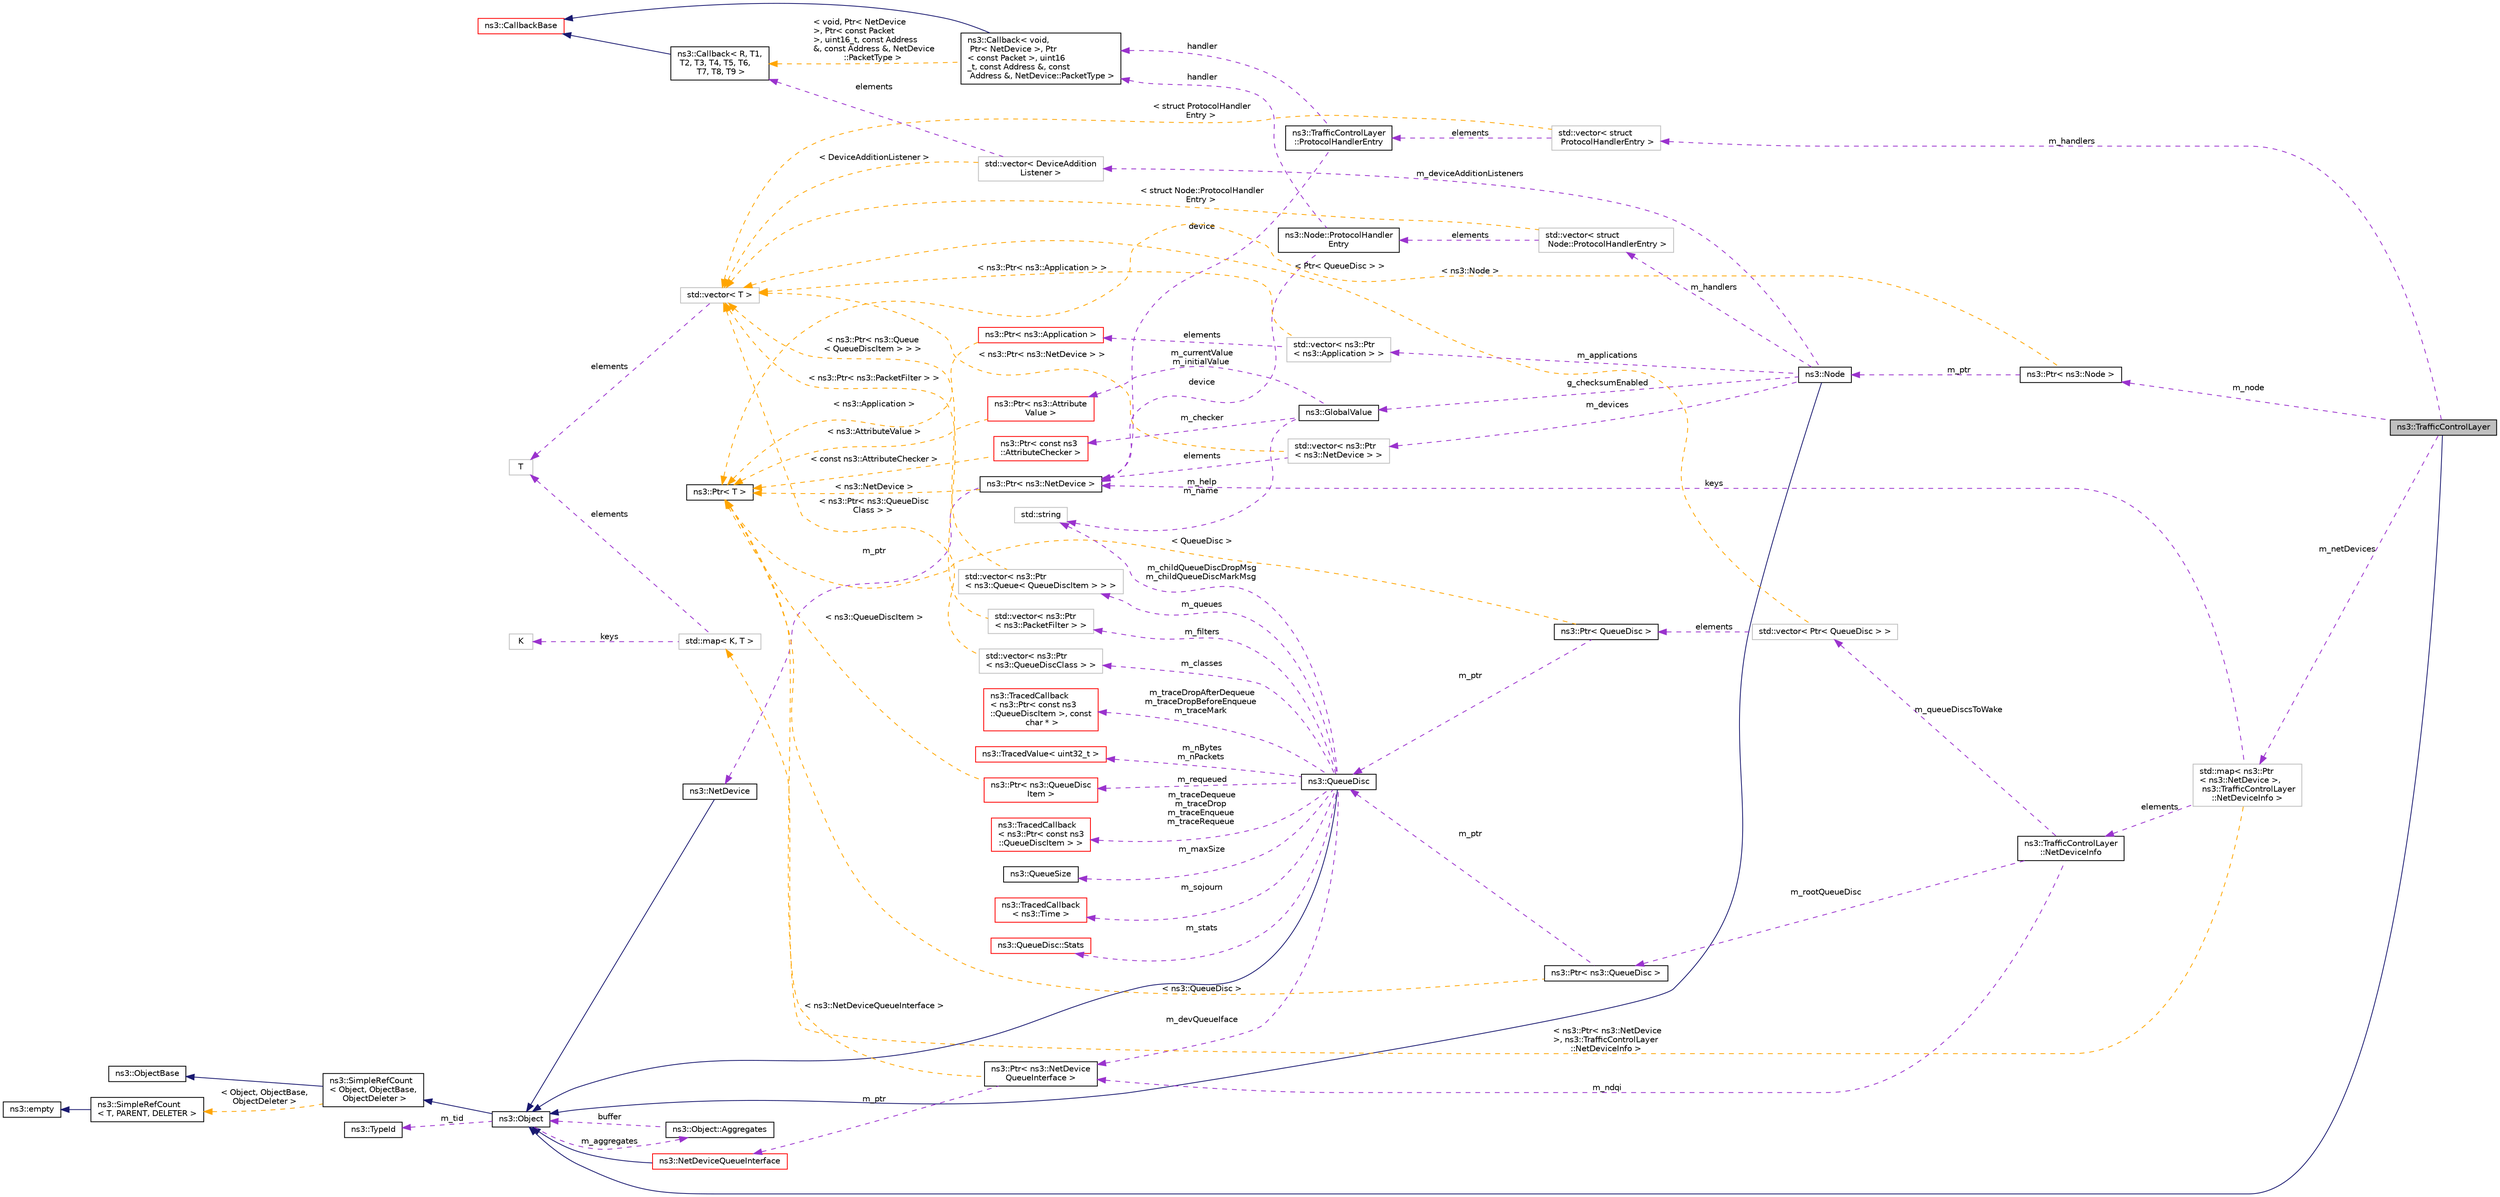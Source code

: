 digraph "ns3::TrafficControlLayer"
{
 // LATEX_PDF_SIZE
  edge [fontname="Helvetica",fontsize="10",labelfontname="Helvetica",labelfontsize="10"];
  node [fontname="Helvetica",fontsize="10",shape=record];
  rankdir="LR";
  Node1 [label="ns3::TrafficControlLayer",height=0.2,width=0.4,color="black", fillcolor="grey75", style="filled", fontcolor="black",tooltip="Introspection did not find any typical Config paths."];
  Node2 -> Node1 [dir="back",color="midnightblue",fontsize="10",style="solid",fontname="Helvetica"];
  Node2 [label="ns3::Object",height=0.2,width=0.4,color="black", fillcolor="white", style="filled",URL="$classns3_1_1_object.html",tooltip="A base class which provides memory management and object aggregation."];
  Node3 -> Node2 [dir="back",color="midnightblue",fontsize="10",style="solid",fontname="Helvetica"];
  Node3 [label="ns3::SimpleRefCount\l\< Object, ObjectBase,\l ObjectDeleter \>",height=0.2,width=0.4,color="black", fillcolor="white", style="filled",URL="$classns3_1_1_simple_ref_count.html",tooltip=" "];
  Node4 -> Node3 [dir="back",color="midnightblue",fontsize="10",style="solid",fontname="Helvetica"];
  Node4 [label="ns3::ObjectBase",height=0.2,width=0.4,color="black", fillcolor="white", style="filled",URL="$classns3_1_1_object_base.html",tooltip="Anchor the ns-3 type and attribute system."];
  Node5 -> Node3 [dir="back",color="orange",fontsize="10",style="dashed",label=" \< Object, ObjectBase,\l ObjectDeleter \>" ,fontname="Helvetica"];
  Node5 [label="ns3::SimpleRefCount\l\< T, PARENT, DELETER \>",height=0.2,width=0.4,color="black", fillcolor="white", style="filled",URL="$classns3_1_1_simple_ref_count.html",tooltip="A template-based reference counting class."];
  Node6 -> Node5 [dir="back",color="midnightblue",fontsize="10",style="solid",fontname="Helvetica"];
  Node6 [label="ns3::empty",height=0.2,width=0.4,color="black", fillcolor="white", style="filled",URL="$classns3_1_1empty.html",tooltip="make Callback use a separate empty type"];
  Node7 -> Node2 [dir="back",color="darkorchid3",fontsize="10",style="dashed",label=" m_tid" ,fontname="Helvetica"];
  Node7 [label="ns3::TypeId",height=0.2,width=0.4,color="black", fillcolor="white", style="filled",URL="$classns3_1_1_type_id.html",tooltip="a unique identifier for an interface."];
  Node8 -> Node2 [dir="back",color="darkorchid3",fontsize="10",style="dashed",label=" m_aggregates" ,fontname="Helvetica"];
  Node8 [label="ns3::Object::Aggregates",height=0.2,width=0.4,color="black", fillcolor="white", style="filled",URL="$structns3_1_1_object_1_1_aggregates.html",tooltip="The list of Objects aggregated to this one."];
  Node2 -> Node8 [dir="back",color="darkorchid3",fontsize="10",style="dashed",label=" buffer" ,fontname="Helvetica"];
  Node9 -> Node1 [dir="back",color="darkorchid3",fontsize="10",style="dashed",label=" m_netDevices" ,fontname="Helvetica"];
  Node9 [label="std::map\< ns3::Ptr\l\< ns3::NetDevice \>,\l ns3::TrafficControlLayer\l::NetDeviceInfo \>",height=0.2,width=0.4,color="grey75", fillcolor="white", style="filled",tooltip=" "];
  Node10 -> Node9 [dir="back",color="darkorchid3",fontsize="10",style="dashed",label=" keys" ,fontname="Helvetica"];
  Node10 [label="ns3::Ptr\< ns3::NetDevice \>",height=0.2,width=0.4,color="black", fillcolor="white", style="filled",URL="$classns3_1_1_ptr.html",tooltip=" "];
  Node11 -> Node10 [dir="back",color="darkorchid3",fontsize="10",style="dashed",label=" m_ptr" ,fontname="Helvetica"];
  Node11 [label="ns3::NetDevice",height=0.2,width=0.4,color="black", fillcolor="white", style="filled",URL="$classns3_1_1_net_device.html",tooltip="Network layer to device interface."];
  Node2 -> Node11 [dir="back",color="midnightblue",fontsize="10",style="solid",fontname="Helvetica"];
  Node12 -> Node10 [dir="back",color="orange",fontsize="10",style="dashed",label=" \< ns3::NetDevice \>" ,fontname="Helvetica"];
  Node12 [label="ns3::Ptr\< T \>",height=0.2,width=0.4,color="black", fillcolor="white", style="filled",URL="$classns3_1_1_ptr.html",tooltip="Smart pointer class similar to boost::intrusive_ptr."];
  Node13 -> Node9 [dir="back",color="darkorchid3",fontsize="10",style="dashed",label=" elements" ,fontname="Helvetica"];
  Node13 [label="ns3::TrafficControlLayer\l::NetDeviceInfo",height=0.2,width=0.4,color="black", fillcolor="white", style="filled",URL="$structns3_1_1_traffic_control_layer_1_1_net_device_info.html",tooltip="Information to store for each device."];
  Node14 -> Node13 [dir="back",color="darkorchid3",fontsize="10",style="dashed",label=" m_rootQueueDisc" ,fontname="Helvetica"];
  Node14 [label="ns3::Ptr\< ns3::QueueDisc \>",height=0.2,width=0.4,color="black", fillcolor="white", style="filled",URL="$classns3_1_1_ptr.html",tooltip=" "];
  Node15 -> Node14 [dir="back",color="darkorchid3",fontsize="10",style="dashed",label=" m_ptr" ,fontname="Helvetica"];
  Node15 [label="ns3::QueueDisc",height=0.2,width=0.4,color="black", fillcolor="white", style="filled",URL="$classns3_1_1_queue_disc.html",tooltip="QueueDisc is an abstract base class providing the interface and implementing the operations common to..."];
  Node2 -> Node15 [dir="back",color="midnightblue",fontsize="10",style="solid",fontname="Helvetica"];
  Node16 -> Node15 [dir="back",color="darkorchid3",fontsize="10",style="dashed",label=" m_queues" ,fontname="Helvetica"];
  Node16 [label="std::vector\< ns3::Ptr\l\< ns3::Queue\< QueueDiscItem \> \> \>",height=0.2,width=0.4,color="grey75", fillcolor="white", style="filled",tooltip=" "];
  Node19 -> Node16 [dir="back",color="orange",fontsize="10",style="dashed",label=" \< ns3::Ptr\< ns3::Queue\l\< QueueDiscItem \> \> \>" ,fontname="Helvetica"];
  Node19 [label="std::vector\< T \>",height=0.2,width=0.4,color="grey75", fillcolor="white", style="filled",tooltip=" "];
  Node20 -> Node19 [dir="back",color="darkorchid3",fontsize="10",style="dashed",label=" elements" ,fontname="Helvetica"];
  Node20 [label="T",height=0.2,width=0.4,color="grey75", fillcolor="white", style="filled",tooltip=" "];
  Node21 -> Node15 [dir="back",color="darkorchid3",fontsize="10",style="dashed",label=" m_traceDequeue\nm_traceDrop\nm_traceEnqueue\nm_traceRequeue" ,fontname="Helvetica"];
  Node21 [label="ns3::TracedCallback\l\< ns3::Ptr\< const ns3\l::QueueDiscItem \> \>",height=0.2,width=0.4,color="red", fillcolor="white", style="filled",URL="$classns3_1_1_traced_callback.html",tooltip=" "];
  Node31 -> Node15 [dir="back",color="darkorchid3",fontsize="10",style="dashed",label=" m_maxSize" ,fontname="Helvetica"];
  Node31 [label="ns3::QueueSize",height=0.2,width=0.4,color="black", fillcolor="white", style="filled",URL="$classns3_1_1_queue_size.html",tooltip="Class for representing queue sizes."];
  Node32 -> Node15 [dir="back",color="darkorchid3",fontsize="10",style="dashed",label=" m_filters" ,fontname="Helvetica"];
  Node32 [label="std::vector\< ns3::Ptr\l\< ns3::PacketFilter \> \>",height=0.2,width=0.4,color="grey75", fillcolor="white", style="filled",tooltip=" "];
  Node19 -> Node32 [dir="back",color="orange",fontsize="10",style="dashed",label=" \< ns3::Ptr\< ns3::PacketFilter \> \>" ,fontname="Helvetica"];
  Node35 -> Node15 [dir="back",color="darkorchid3",fontsize="10",style="dashed",label=" m_requeued" ,fontname="Helvetica"];
  Node35 [label="ns3::Ptr\< ns3::QueueDisc\lItem \>",height=0.2,width=0.4,color="red", fillcolor="white", style="filled",URL="$classns3_1_1_ptr.html",tooltip=" "];
  Node12 -> Node35 [dir="back",color="orange",fontsize="10",style="dashed",label=" \< ns3::QueueDiscItem \>" ,fontname="Helvetica"];
  Node60 -> Node15 [dir="back",color="darkorchid3",fontsize="10",style="dashed",label=" m_classes" ,fontname="Helvetica"];
  Node60 [label="std::vector\< ns3::Ptr\l\< ns3::QueueDiscClass \> \>",height=0.2,width=0.4,color="grey75", fillcolor="white", style="filled",tooltip=" "];
  Node19 -> Node60 [dir="back",color="orange",fontsize="10",style="dashed",label=" \< ns3::Ptr\< ns3::QueueDisc\lClass \> \>" ,fontname="Helvetica"];
  Node63 -> Node15 [dir="back",color="darkorchid3",fontsize="10",style="dashed",label=" m_sojourn" ,fontname="Helvetica"];
  Node63 [label="ns3::TracedCallback\l\< ns3::Time \>",height=0.2,width=0.4,color="red", fillcolor="white", style="filled",URL="$classns3_1_1_traced_callback.html",tooltip=" "];
  Node64 -> Node15 [dir="back",color="darkorchid3",fontsize="10",style="dashed",label=" m_devQueueIface" ,fontname="Helvetica"];
  Node64 [label="ns3::Ptr\< ns3::NetDevice\lQueueInterface \>",height=0.2,width=0.4,color="black", fillcolor="white", style="filled",URL="$classns3_1_1_ptr.html",tooltip=" "];
  Node65 -> Node64 [dir="back",color="darkorchid3",fontsize="10",style="dashed",label=" m_ptr" ,fontname="Helvetica"];
  Node65 [label="ns3::NetDeviceQueueInterface",height=0.2,width=0.4,color="red", fillcolor="white", style="filled",URL="$classns3_1_1_net_device_queue_interface.html",tooltip="Network device transmission queue interface."];
  Node2 -> Node65 [dir="back",color="midnightblue",fontsize="10",style="solid",fontname="Helvetica"];
  Node12 -> Node64 [dir="back",color="orange",fontsize="10",style="dashed",label=" \< ns3::NetDeviceQueueInterface \>" ,fontname="Helvetica"];
  Node84 -> Node15 [dir="back",color="darkorchid3",fontsize="10",style="dashed",label=" m_stats" ,fontname="Helvetica"];
  Node84 [label="ns3::QueueDisc::Stats",height=0.2,width=0.4,color="red", fillcolor="white", style="filled",URL="$structns3_1_1_queue_disc_1_1_stats.html",tooltip="Structure that keeps the queue disc statistics."];
  Node70 -> Node15 [dir="back",color="darkorchid3",fontsize="10",style="dashed",label=" m_childQueueDiscDropMsg\nm_childQueueDiscMarkMsg" ,fontname="Helvetica"];
  Node70 [label="std::string",height=0.2,width=0.4,color="grey75", fillcolor="white", style="filled",tooltip=" "];
  Node88 -> Node15 [dir="back",color="darkorchid3",fontsize="10",style="dashed",label=" m_traceDropAfterDequeue\nm_traceDropBeforeEnqueue\nm_traceMark" ,fontname="Helvetica"];
  Node88 [label="ns3::TracedCallback\l\< ns3::Ptr\< const ns3\l::QueueDiscItem \>, const\l char * \>",height=0.2,width=0.4,color="red", fillcolor="white", style="filled",URL="$classns3_1_1_traced_callback.html",tooltip=" "];
  Node89 -> Node15 [dir="back",color="darkorchid3",fontsize="10",style="dashed",label=" m_nBytes\nm_nPackets" ,fontname="Helvetica"];
  Node89 [label="ns3::TracedValue\< uint32_t \>",height=0.2,width=0.4,color="red", fillcolor="white", style="filled",URL="$classns3_1_1_traced_value.html",tooltip=" "];
  Node12 -> Node14 [dir="back",color="orange",fontsize="10",style="dashed",label=" \< ns3::QueueDisc \>" ,fontname="Helvetica"];
  Node64 -> Node13 [dir="back",color="darkorchid3",fontsize="10",style="dashed",label=" m_ndqi" ,fontname="Helvetica"];
  Node92 -> Node13 [dir="back",color="darkorchid3",fontsize="10",style="dashed",label=" m_queueDiscsToWake" ,fontname="Helvetica"];
  Node92 [label="std::vector\< Ptr\< QueueDisc \> \>",height=0.2,width=0.4,color="grey75", fillcolor="white", style="filled",tooltip=" "];
  Node93 -> Node92 [dir="back",color="darkorchid3",fontsize="10",style="dashed",label=" elements" ,fontname="Helvetica"];
  Node93 [label="ns3::Ptr\< QueueDisc \>",height=0.2,width=0.4,color="black", fillcolor="white", style="filled",URL="$classns3_1_1_ptr.html",tooltip=" "];
  Node15 -> Node93 [dir="back",color="darkorchid3",fontsize="10",style="dashed",label=" m_ptr" ,fontname="Helvetica"];
  Node12 -> Node93 [dir="back",color="orange",fontsize="10",style="dashed",label=" \< QueueDisc \>" ,fontname="Helvetica"];
  Node19 -> Node92 [dir="back",color="orange",fontsize="10",style="dashed",label=" \< Ptr\< QueueDisc \> \>" ,fontname="Helvetica"];
  Node86 -> Node9 [dir="back",color="orange",fontsize="10",style="dashed",label=" \< ns3::Ptr\< ns3::NetDevice\l \>, ns3::TrafficControlLayer\l::NetDeviceInfo \>" ,fontname="Helvetica"];
  Node86 [label="std::map\< K, T \>",height=0.2,width=0.4,color="grey75", fillcolor="white", style="filled",tooltip=" "];
  Node59 -> Node86 [dir="back",color="darkorchid3",fontsize="10",style="dashed",label=" keys" ,fontname="Helvetica"];
  Node59 [label="K",height=0.2,width=0.4,color="grey75", fillcolor="white", style="filled",tooltip=" "];
  Node20 -> Node86 [dir="back",color="darkorchid3",fontsize="10",style="dashed",label=" elements" ,fontname="Helvetica"];
  Node94 -> Node1 [dir="back",color="darkorchid3",fontsize="10",style="dashed",label=" m_handlers" ,fontname="Helvetica"];
  Node94 [label="std::vector\< struct\l ProtocolHandlerEntry \>",height=0.2,width=0.4,color="grey75", fillcolor="white", style="filled",tooltip=" "];
  Node95 -> Node94 [dir="back",color="darkorchid3",fontsize="10",style="dashed",label=" elements" ,fontname="Helvetica"];
  Node95 [label="ns3::TrafficControlLayer\l::ProtocolHandlerEntry",height=0.2,width=0.4,color="black", fillcolor="white", style="filled",URL="$structns3_1_1_traffic_control_layer_1_1_protocol_handler_entry.html",tooltip="Protocol handler entry."];
  Node96 -> Node95 [dir="back",color="darkorchid3",fontsize="10",style="dashed",label=" handler" ,fontname="Helvetica"];
  Node96 [label="ns3::Callback\< void,\l Ptr\< NetDevice \>, Ptr\l\< const Packet \>, uint16\l_t, const Address &, const\l Address &, NetDevice::PacketType \>",height=0.2,width=0.4,color="black", fillcolor="white", style="filled",URL="$classns3_1_1_callback.html",tooltip=" "];
  Node25 -> Node96 [dir="back",color="midnightblue",fontsize="10",style="solid",fontname="Helvetica"];
  Node25 [label="ns3::CallbackBase",height=0.2,width=0.4,color="red", fillcolor="white", style="filled",URL="$classns3_1_1_callback_base.html",tooltip="Base class for Callback class."];
  Node29 -> Node96 [dir="back",color="orange",fontsize="10",style="dashed",label=" \< void, Ptr\< NetDevice\l \>, Ptr\< const Packet\l \>, uint16_t, const Address\l &, const Address &, NetDevice\l::PacketType \>" ,fontname="Helvetica"];
  Node29 [label="ns3::Callback\< R, T1,\l T2, T3, T4, T5, T6,\l T7, T8, T9 \>",height=0.2,width=0.4,color="black", fillcolor="white", style="filled",URL="$classns3_1_1_callback.html",tooltip="Callback template class."];
  Node25 -> Node29 [dir="back",color="midnightblue",fontsize="10",style="solid",fontname="Helvetica"];
  Node10 -> Node95 [dir="back",color="darkorchid3",fontsize="10",style="dashed",label=" device" ,fontname="Helvetica"];
  Node19 -> Node94 [dir="back",color="orange",fontsize="10",style="dashed",label=" \< struct ProtocolHandler\lEntry \>" ,fontname="Helvetica"];
  Node97 -> Node1 [dir="back",color="darkorchid3",fontsize="10",style="dashed",label=" m_node" ,fontname="Helvetica"];
  Node97 [label="ns3::Ptr\< ns3::Node \>",height=0.2,width=0.4,color="black", fillcolor="white", style="filled",URL="$classns3_1_1_ptr.html",tooltip=" "];
  Node98 -> Node97 [dir="back",color="darkorchid3",fontsize="10",style="dashed",label=" m_ptr" ,fontname="Helvetica"];
  Node98 [label="ns3::Node",height=0.2,width=0.4,color="black", fillcolor="white", style="filled",URL="$classns3_1_1_node.html",tooltip="A network Node."];
  Node2 -> Node98 [dir="back",color="midnightblue",fontsize="10",style="solid",fontname="Helvetica"];
  Node99 -> Node98 [dir="back",color="darkorchid3",fontsize="10",style="dashed",label=" m_applications" ,fontname="Helvetica"];
  Node99 [label="std::vector\< ns3::Ptr\l\< ns3::Application \> \>",height=0.2,width=0.4,color="grey75", fillcolor="white", style="filled",tooltip=" "];
  Node100 -> Node99 [dir="back",color="darkorchid3",fontsize="10",style="dashed",label=" elements" ,fontname="Helvetica"];
  Node100 [label="ns3::Ptr\< ns3::Application \>",height=0.2,width=0.4,color="red", fillcolor="white", style="filled",URL="$classns3_1_1_ptr.html",tooltip=" "];
  Node12 -> Node100 [dir="back",color="orange",fontsize="10",style="dashed",label=" \< ns3::Application \>" ,fontname="Helvetica"];
  Node19 -> Node99 [dir="back",color="orange",fontsize="10",style="dashed",label=" \< ns3::Ptr\< ns3::Application \> \>" ,fontname="Helvetica"];
  Node106 -> Node98 [dir="back",color="darkorchid3",fontsize="10",style="dashed",label=" m_devices" ,fontname="Helvetica"];
  Node106 [label="std::vector\< ns3::Ptr\l\< ns3::NetDevice \> \>",height=0.2,width=0.4,color="grey75", fillcolor="white", style="filled",tooltip=" "];
  Node10 -> Node106 [dir="back",color="darkorchid3",fontsize="10",style="dashed",label=" elements" ,fontname="Helvetica"];
  Node19 -> Node106 [dir="back",color="orange",fontsize="10",style="dashed",label=" \< ns3::Ptr\< ns3::NetDevice \> \>" ,fontname="Helvetica"];
  Node107 -> Node98 [dir="back",color="darkorchid3",fontsize="10",style="dashed",label=" g_checksumEnabled" ,fontname="Helvetica"];
  Node107 [label="ns3::GlobalValue",height=0.2,width=0.4,color="black", fillcolor="white", style="filled",URL="$classns3_1_1_global_value.html",tooltip="Hold a so-called 'global value'."];
  Node72 -> Node107 [dir="back",color="darkorchid3",fontsize="10",style="dashed",label=" m_currentValue\nm_initialValue" ,fontname="Helvetica"];
  Node72 [label="ns3::Ptr\< ns3::Attribute\lValue \>",height=0.2,width=0.4,color="red", fillcolor="white", style="filled",URL="$classns3_1_1_ptr.html",tooltip=" "];
  Node12 -> Node72 [dir="back",color="orange",fontsize="10",style="dashed",label=" \< ns3::AttributeValue \>" ,fontname="Helvetica"];
  Node70 -> Node107 [dir="back",color="darkorchid3",fontsize="10",style="dashed",label=" m_help\nm_name" ,fontname="Helvetica"];
  Node75 -> Node107 [dir="back",color="darkorchid3",fontsize="10",style="dashed",label=" m_checker" ,fontname="Helvetica"];
  Node75 [label="ns3::Ptr\< const ns3\l::AttributeChecker \>",height=0.2,width=0.4,color="red", fillcolor="white", style="filled",URL="$classns3_1_1_ptr.html",tooltip=" "];
  Node12 -> Node75 [dir="back",color="orange",fontsize="10",style="dashed",label=" \< const ns3::AttributeChecker \>" ,fontname="Helvetica"];
  Node108 -> Node98 [dir="back",color="darkorchid3",fontsize="10",style="dashed",label=" m_handlers" ,fontname="Helvetica"];
  Node108 [label="std::vector\< struct\l Node::ProtocolHandlerEntry \>",height=0.2,width=0.4,color="grey75", fillcolor="white", style="filled",tooltip=" "];
  Node109 -> Node108 [dir="back",color="darkorchid3",fontsize="10",style="dashed",label=" elements" ,fontname="Helvetica"];
  Node109 [label="ns3::Node::ProtocolHandler\lEntry",height=0.2,width=0.4,color="black", fillcolor="white", style="filled",URL="$structns3_1_1_node_1_1_protocol_handler_entry.html",tooltip="Protocol handler entry."];
  Node96 -> Node109 [dir="back",color="darkorchid3",fontsize="10",style="dashed",label=" handler" ,fontname="Helvetica"];
  Node10 -> Node109 [dir="back",color="darkorchid3",fontsize="10",style="dashed",label=" device" ,fontname="Helvetica"];
  Node19 -> Node108 [dir="back",color="orange",fontsize="10",style="dashed",label=" \< struct Node::ProtocolHandler\lEntry \>" ,fontname="Helvetica"];
  Node110 -> Node98 [dir="back",color="darkorchid3",fontsize="10",style="dashed",label=" m_deviceAdditionListeners" ,fontname="Helvetica"];
  Node110 [label="std::vector\< DeviceAddition\lListener \>",height=0.2,width=0.4,color="grey75", fillcolor="white", style="filled",tooltip=" "];
  Node29 -> Node110 [dir="back",color="darkorchid3",fontsize="10",style="dashed",label=" elements" ,fontname="Helvetica"];
  Node19 -> Node110 [dir="back",color="orange",fontsize="10",style="dashed",label=" \< DeviceAdditionListener \>" ,fontname="Helvetica"];
  Node12 -> Node97 [dir="back",color="orange",fontsize="10",style="dashed",label=" \< ns3::Node \>" ,fontname="Helvetica"];
}
